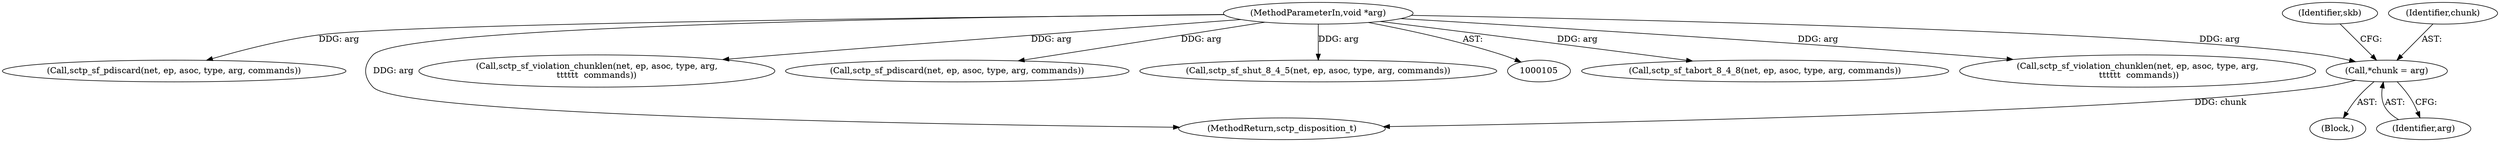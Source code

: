digraph "0_linux_bf911e985d6bbaa328c20c3e05f4eb03de11fdd6@pointer" {
"1000114" [label="(Call,*chunk = arg)"];
"1000110" [label="(MethodParameterIn,void *arg)"];
"1000116" [label="(Identifier,arg)"];
"1000269" [label="(Call,sctp_sf_tabort_8_4_8(net, ep, asoc, type, arg, commands))"];
"1000110" [label="(MethodParameterIn,void *arg)"];
"1000155" [label="(Call,sctp_sf_violation_chunklen(net, ep, asoc, type, arg,\n \t\t\t\t\t\t  commands))"];
"1000114" [label="(Call,*chunk = arg)"];
"1000178" [label="(Call,sctp_sf_pdiscard(net, ep, asoc, type, arg, commands))"];
"1000112" [label="(Block,)"];
"1000119" [label="(Identifier,skb)"];
"1000276" [label="(MethodReturn,sctp_disposition_t)"];
"1000230" [label="(Call,sctp_sf_violation_chunklen(net, ep, asoc, type, arg,\n\t\t\t\t\t\t  commands))"];
"1000260" [label="(Call,sctp_sf_pdiscard(net, ep, asoc, type, arg, commands))"];
"1000249" [label="(Call,sctp_sf_shut_8_4_5(net, ep, asoc, type, arg, commands))"];
"1000115" [label="(Identifier,chunk)"];
"1000114" -> "1000112"  [label="AST: "];
"1000114" -> "1000116"  [label="CFG: "];
"1000115" -> "1000114"  [label="AST: "];
"1000116" -> "1000114"  [label="AST: "];
"1000119" -> "1000114"  [label="CFG: "];
"1000114" -> "1000276"  [label="DDG: chunk"];
"1000110" -> "1000114"  [label="DDG: arg"];
"1000110" -> "1000105"  [label="AST: "];
"1000110" -> "1000276"  [label="DDG: arg"];
"1000110" -> "1000155"  [label="DDG: arg"];
"1000110" -> "1000178"  [label="DDG: arg"];
"1000110" -> "1000230"  [label="DDG: arg"];
"1000110" -> "1000249"  [label="DDG: arg"];
"1000110" -> "1000260"  [label="DDG: arg"];
"1000110" -> "1000269"  [label="DDG: arg"];
}
